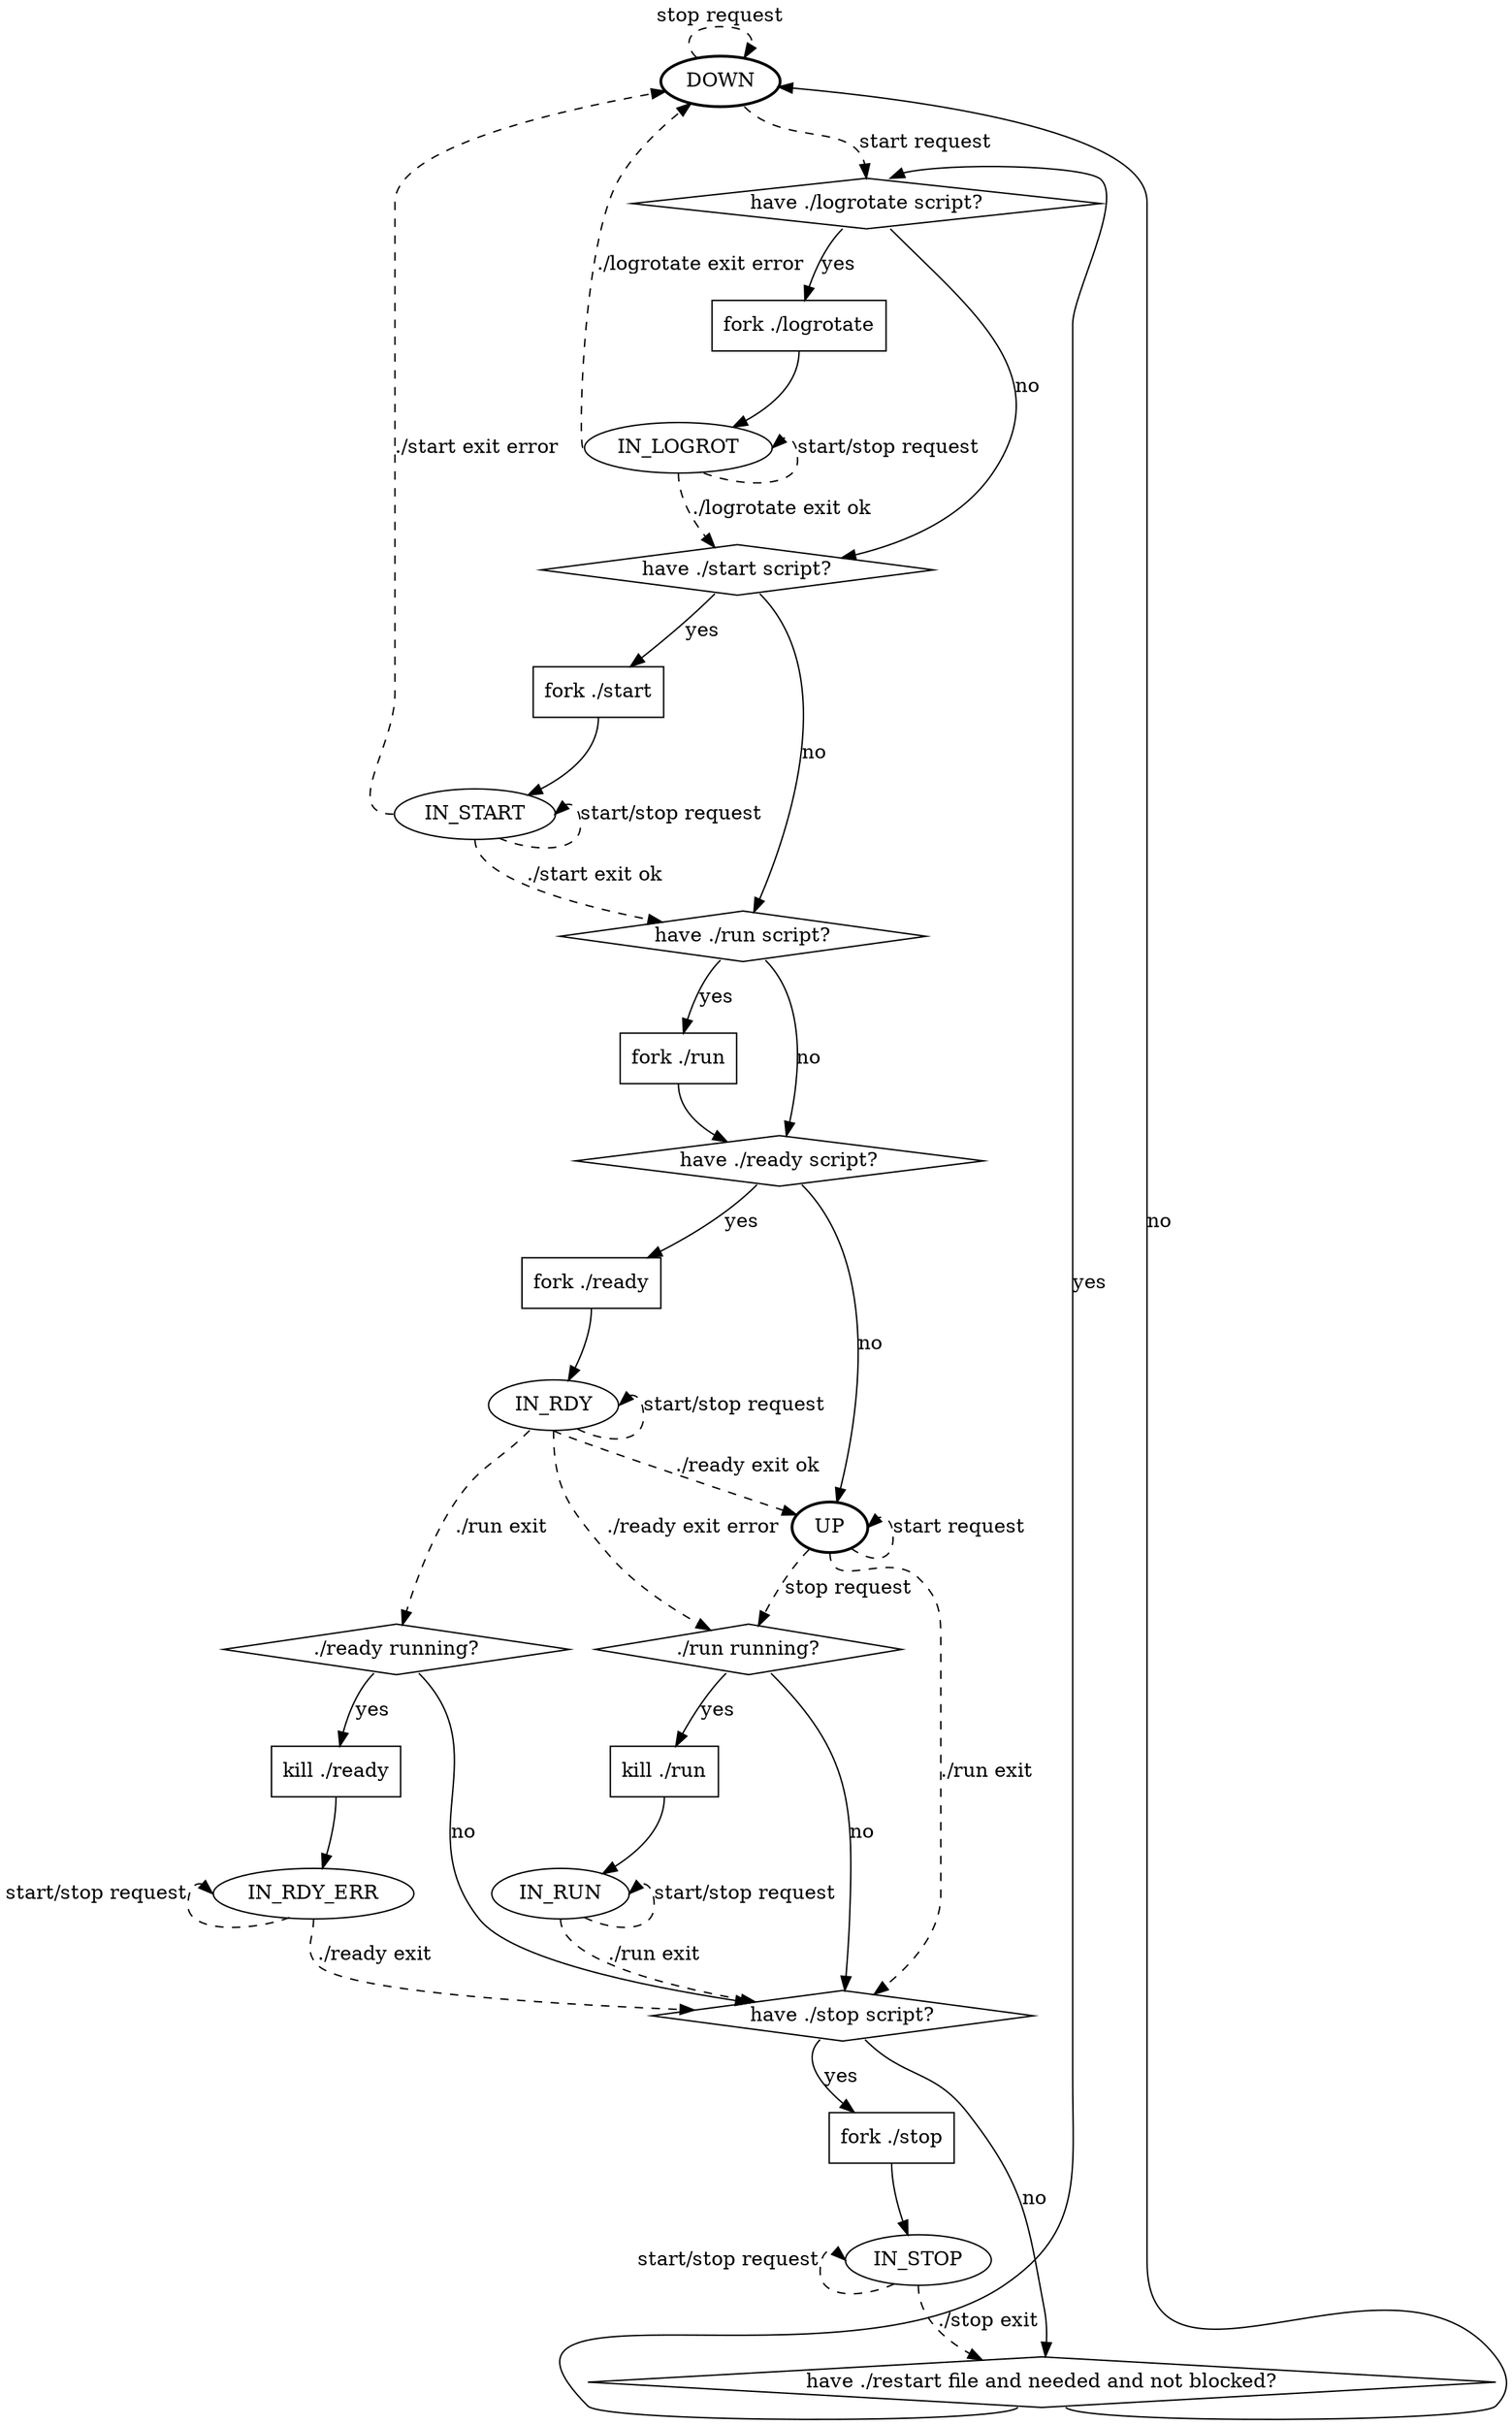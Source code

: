 digraph {

	node [shape="ellipse"];

	DOWN [style="bold"];
	IN_LOGROT;
	IN_START;
	IN_RDY;
	UP [style="bold"];
	IN_RDY_ERR;
	IN_RUN;
	IN_STOP;


	node [shape="diamond"];

	check_logrot [label="have ./logrotate script?"];
	check_start [label="have ./start script?"];
	check_run [label="have ./run script?"];
	check_rdy [label="have ./ready script?"];
	check_rdy_running [label="./ready running?"];
	check_run_running [label="./run running?"];
	check_stop [label="have ./stop script?"];
	check_restart [label="have ./restart file and needed and not blocked?"];


	node [shape="box"];

	start_logrot [label="fork ./logrotate"];
	start_start [label="fork ./start"];
	start_run [label="fork ./run"];
	start_rdy [label="fork ./ready"];
	kill_rdy [label="kill ./ready"];
	kill_run [label="kill ./run"];
	start_stop [label="fork ./stop"];


	edge [style="dashed"];

	DOWN:se -> check_logrot:n [label="start request"];
	DOWN:nw -> DOWN:ne [label="stop request"];

	IN_LOGROT:s -> check_start [label="./logrotate exit ok"];
	IN_LOGROT:w -> DOWN [label="./logrotate exit error"];
	IN_LOGROT:se -> IN_LOGROT:e [label="start/stop request"];

	IN_START:s -> check_run [label="./start exit ok"];
	IN_START:w -> DOWN [label="./start exit error"];
	IN_START:se -> IN_START:e [label="start/stop request"];

	IN_RDY:s -> UP [label="./ready exit ok"];
	IN_RDY:s -> check_run_running [label="./ready exit error"];
	IN_RDY:sw -> check_rdy_running [label="./run exit"];
	IN_RDY:se -> IN_RDY:e [label="start/stop request"];

	UP:s -> check_stop [label="./run exit"];
	UP:se -> UP:e [label="start request"];
	UP:sw -> check_run_running [label="stop request"];

	IN_RUN:s -> check_stop [label="./run exit"];
	IN_RUN:se -> IN_RUN:e [label="start/stop request"];

	IN_RDY_ERR:s -> check_stop [label="./ready exit"];
	IN_RDY_ERR:sw -> IN_RDY_ERR:w [label="start/stop request"];

	IN_STOP:s -> check_restart [label="./stop exit"];
	IN_STOP:sw -> IN_STOP:w [label="start/stop request"];


	edge [style="solid"];

	check_logrot:sw -> start_logrot [label="yes"];
	check_logrot:se -> check_start [label="no"];

	check_start:sw -> start_start [label="yes"];
	check_start:se -> check_run [label="no"];

	check_run:sw -> start_run [label="yes"];
	check_run:se -> check_rdy [label="no"];

	check_rdy:sw -> start_rdy [label="yes"];
	check_rdy:se -> UP [label="no"];

	check_rdy_running:sw -> kill_rdy [label="yes"];
	check_rdy_running:se -> check_stop [label="no"];

	check_run_running:sw -> kill_run [label="yes"];
	check_run_running:se -> check_stop [label="no"];

	check_stop:sw -> start_stop [label="yes"];
	check_stop:se -> check_restart [label="no"];

	check_restart:sw -> check_logrot:ne [label="yes"];
	check_restart:se -> DOWN [label="no"];


	edge [style="solid"];

	start_logrot:s -> IN_LOGROT;
	start_start:s -> IN_START;
	start_run:s -> check_rdy;
	start_rdy:s -> IN_RDY;
	kill_rdy:s -> IN_RDY_ERR;
	kill_run:s -> IN_RUN;
	start_stop:s -> IN_STOP;
}
